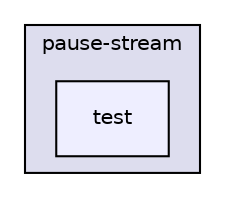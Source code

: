 digraph "gulp-src/node_modules/gulp-html-to-json/node_modules/event-stream/node_modules/pause-stream/test" {
  compound=true
  node [ fontsize="10", fontname="Helvetica"];
  edge [ labelfontsize="10", labelfontname="Helvetica"];
  subgraph clusterdir_6755d071eeb90b1f8b89d23358637f60 {
    graph [ bgcolor="#ddddee", pencolor="black", label="pause-stream" fontname="Helvetica", fontsize="10", URL="dir_6755d071eeb90b1f8b89d23358637f60.html"]
  dir_276b0ccaeb14053222c969865319ae82 [shape=box, label="test", style="filled", fillcolor="#eeeeff", pencolor="black", URL="dir_276b0ccaeb14053222c969865319ae82.html"];
  }
}
